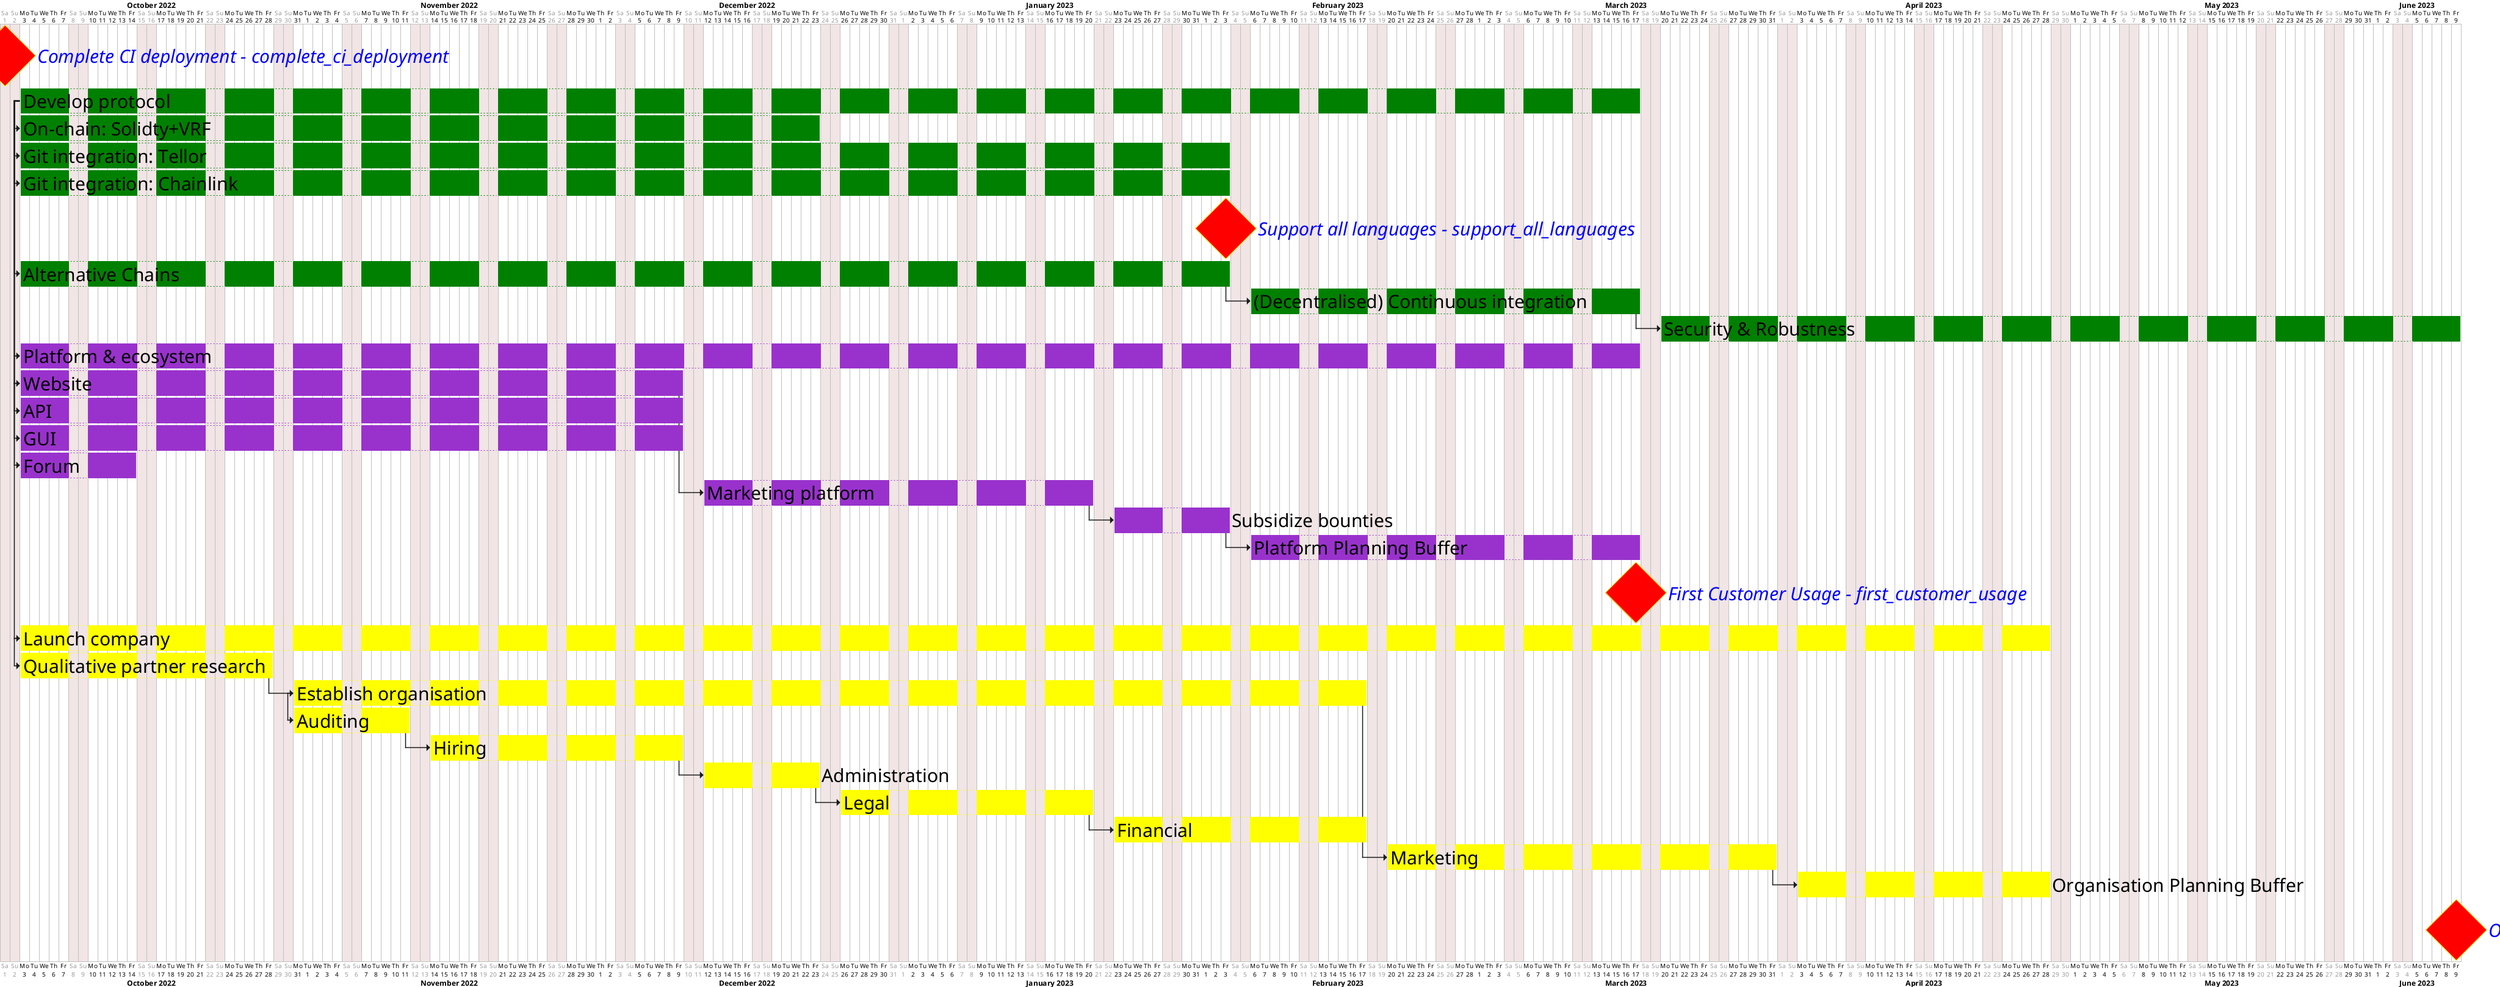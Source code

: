 @startgantt
project starts the 2022/10-01
saturday are closed
sunday are closed
skinparam classFontSize 100

    <style>
    ganttDiagram {
    milestone {

        FontColor blue
        FontSize 100
        FontStyle italic
        BackGroundColor red
        LineColor yellow

    }
}
</style>
    
[<size:30>Complete CI deployment - complete_ci_deployment] as [complete_ci_deployment] happens  2022/10-01

[<size:30>Develop protocol] as [0] lasts 120 days
[<size:30>On-chain: Solidty+VRF] as [0_0] lasts 60 days
[<size:30>Git integration: Tellor] as [0_1] lasts 90 days
[<size:30>Git integration: Chainlink] as [0_2] lasts 90 days
[<size:30>Support all languages - support_all_languages] as [support_all_languages] happens at [0_2]'s end
[<size:30>Alternative Chains] as [0_3] lasts 90 days
[<size:30>(Decentralised) Continuous integration] as [0_2_0] lasts 30 days
[<size:30>Security & Robustness] as [0_2_1] lasts 60 days

[<size:30>Platform & ecosystem] as [1] lasts 120 days
[<size:30>Website] as [1_0] lasts 50 days
[<size:30>API] as [1_0_0] lasts 50 days
[<size:30>GUI] as [1_0_1] lasts 50 days
[<size:30>Forum] as [1_0_2] lasts 10 days
[<size:30>Marketing platform] as [1_1] lasts 30 days
[<size:30>Subsidize bounties] as [1_2] lasts 10 days
[<size:30>Platform Planning Buffer] as [1_3] lasts 30 days
[<size:30>First Customer Usage - first_customer_usage] as [first_customer_usage] happens  2023-03-17

[<size:30>Launch company] as [2] lasts 150 days
[<size:30>Qualitative partner research] as [2_0] lasts 20 days
[<size:30>Establish organisation] as [2_1] lasts 80 days
[<size:30>Auditing] as [2_1_0] lasts 10 days
[<size:30>Hiring] as [2_1_1] lasts 20 days
[<size:30>Administration] as [2_1_2] lasts 10 days
[<size:30>Legal] as [2_1_3] lasts 20 days
[<size:30>Financial] as [2_1_4] lasts 20 days
[<size:30>Marketing] as [2_2] lasts 30 days
[<size:30>Organisation Planning Buffer ] as [2_3] lasts 20 days
[<size:30>Operational Break Even - operational_break_even] as [operational_break_even] happens  2023-06-09

[0_0] starts at [0]'s start
[0_1] starts at [0]'s start
[0_2] starts at [0]'s start
[0_3] starts at [0]'s start
[0_2_0] starts at [0_3]'s end
[0_2_1] starts at [0_2_0]'s end
[1] starts at [0]'s start

[1_0] starts at [1]'s start
[1_1] starts at [1_0]'s end
[1_2] starts at [1_1]'s end
[1_3] starts at [1_2]'s end
[1_0_0] starts at [1_0]'s start
[1_0_1] starts at [0]'s start
[1_0_2] starts at [0]'s start
[2] starts at [0]'s start

[2_0] starts at [2]'s start
[2_1] starts at [2_0]'s end
[2_2] starts at [2_1]'s end
[2_3] starts at [2_2]'s end
[2_1_0] starts at [2_1]'s start
[2_1_1] starts at [2_1_0]'s end
[2_1_2] starts at [2_1_1]'s end
[2_1_3] starts at [2_1_2]'s end
[2_1_4] starts at [2_1_3]'s end

[0]  is colored in Green
[0_0]  is colored in Green
[0_1]  is colored in Green
[0_2]  is colored in Green
[0_3]  is colored in Green
[0_2_0]  is colored in Green
[0_2_1]  is colored in Green


[1]  is colored in DarkOrchid
[1_0]  is colored in DarkOrchid
[1_0_0]  is colored in DarkOrchid
[1_0_1]  is colored in DarkOrchid
[1_0_2]  is colored in DarkOrchid
[1_1]  is colored in DarkOrchid
[1_2]  is colored in DarkOrchid
[1_3]  is colored in DarkOrchid


[2]  is colored in Yellow
[2_0]  is colored in Yellow
[2_1]  is colored in Yellow
[2_1_0]  is colored in Yellow
[2_1_1]  is colored in Yellow
[2_1_2]  is colored in Yellow
[2_1_3]  is colored in Yellow
[2_1_4]  is colored in Yellow
[2_2]  is colored in Yellow
[2_3]  is colored in Yellow


'[Develop protocol]  takes: 120[days] equating to:960[hours] and costs:0 per hour, yielding activity costs:0 Euros.
'[On-chain: Solidty+VRF]  takes: 60[days] equating to:480[hours] and costs:76 per hour, yielding activity costs:36480 Euros.
'[Git integration: Tellor]  takes: 90[days] equating to:720[hours] and costs:76 per hour, yielding activity costs:54720 Euros.
'[Git integration: Chainlink]  takes: 90[days] equating to:720[hours] and costs:76 per hour, yielding activity costs:54720 Euros.
'[Alternative Chains]  takes: 90[days] equating to:720[hours] and costs:76 per hour, yielding activity costs:54720 Euros.
'[(Decentralised) Continuous integration]  takes: 30[days] equating to:240[hours] and costs:76 per hour, yielding activity costs:18240 Euros.
'[Security & Robustness]  takes: 60[days] equating to:480[hours] and costs:76 per hour, yielding activity costs:36480 Euros.


'[Platform & ecosystem]  takes: 120[days] equating to:960[hours] and costs:41 per hour, yielding activity costs:39360 Euros.
'[Website]  takes: 50[days] equating to:400[hours] and costs:41 per hour, yielding activity costs:16400 Euros.
'[API]  takes: 50[days] equating to:400[hours] and costs:41 per hour, yielding activity costs:16400 Euros.
'[GUI]  takes: 50[days] equating to:400[hours] and costs:41 per hour, yielding activity costs:16400 Euros.
'[Forum]  takes: 10[days] equating to:80[hours] and costs:41 per hour, yielding activity costs:3280 Euros.
'[Marketing platform]  takes: 30[days] equating to:240[hours] and costs:41 per hour, yielding activity costs:9840 Euros.
'[Subsidize bounties]  takes: 10[days] equating to:80[hours] and costs:41 per hour, yielding activity costs:3280 Euros.
'[Platform Planning Buffer]  takes: 30[days] equating to:240[hours] and costs:41 per hour, yielding activity costs:9840 Euros.


'[Launch company]  takes: 150[days] equating to:1200[hours] and costs:36 per hour, yielding activity costs:43200 Euros.
'[Qualitative partner research]  takes: 20[days] equating to:160[hours] and costs:36 per hour, yielding activity costs:5760 Euros.
'[Establish organisation]  takes: 80[days] equating to:640[hours] and costs:36 per hour, yielding activity costs:23040 Euros.
'[Auditing]  takes: 10[days] equating to:80[hours] and costs:36 per hour, yielding activity costs:2880 Euros.
'[Hiring]  takes: 20[days] equating to:160[hours] and costs:36 per hour, yielding activity costs:5760 Euros.
'[Administration]  takes: 10[days] equating to:80[hours] and costs:36 per hour, yielding activity costs:2880 Euros.
'[Legal]  takes: 20[days] equating to:160[hours] and costs:36 per hour, yielding activity costs:5760 Euros.
'[Financial]  takes: 20[days] equating to:160[hours] and costs:36 per hour, yielding activity costs:5760 Euros.
'[Marketing]  takes: 30[days] equating to:240[hours] and costs:36 per hour, yielding activity costs:8640 Euros.
'[Organisation Planning Buffer ]  takes: 20[days] equating to:160[hours] and costs:36 per hour, yielding activity costs:5760 Euros.

@endgantt
